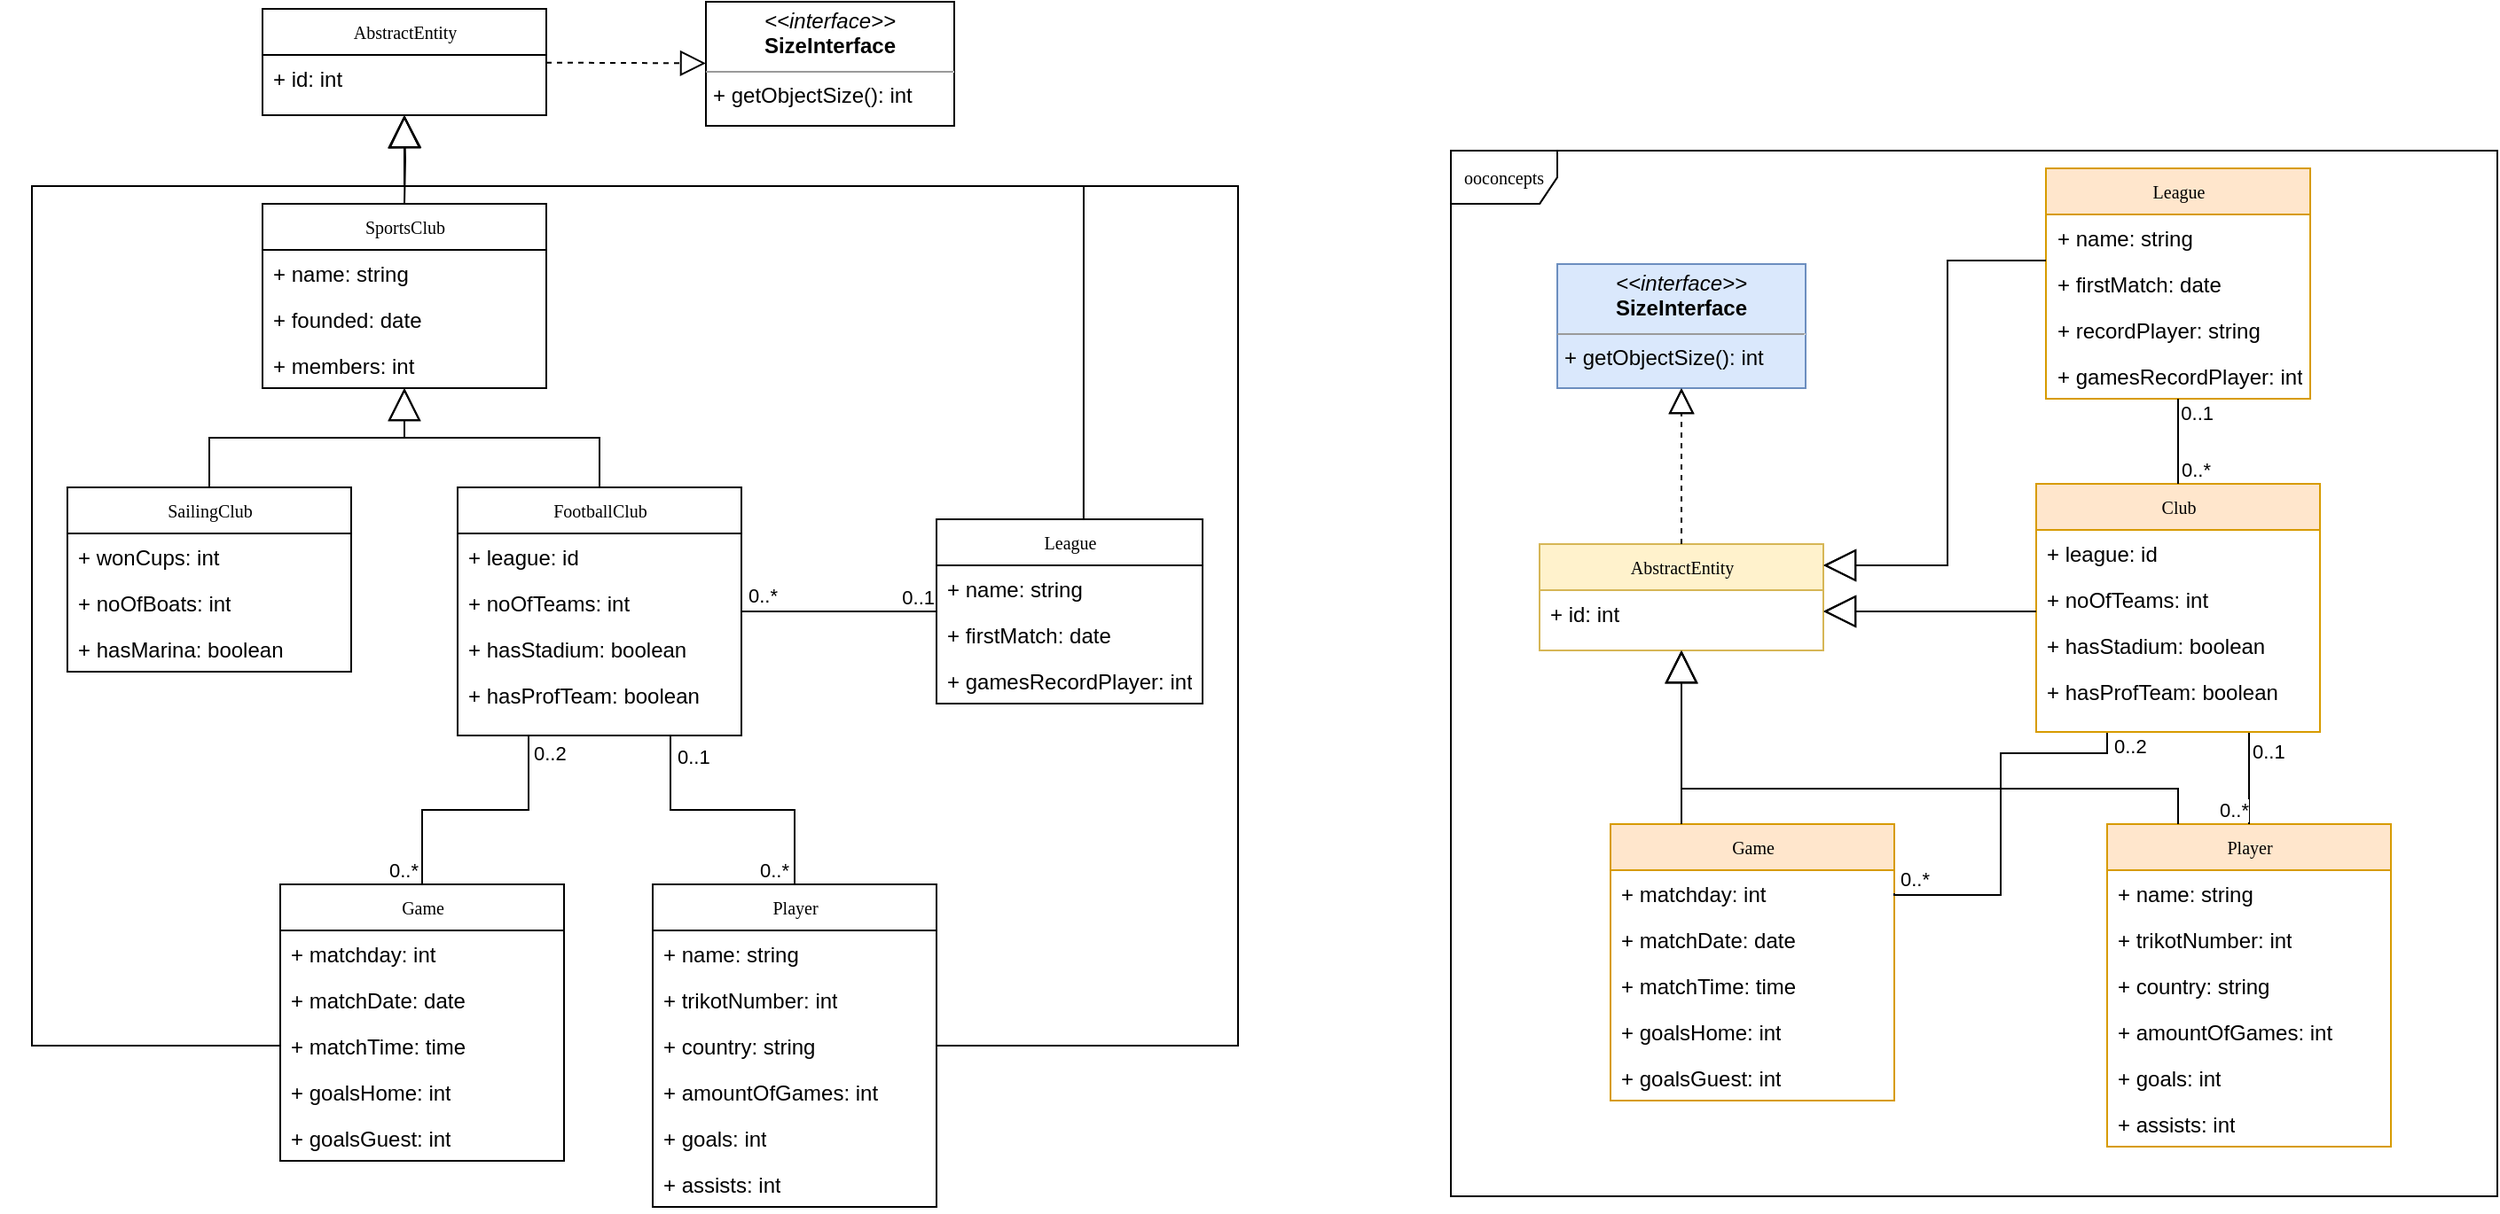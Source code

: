 <mxfile version="24.6.4" type="device" pages="2">
  <diagram id="eZpJPJVczqijv4h0-cJU" name="Example">
    <mxGraphModel dx="1434" dy="786" grid="1" gridSize="10" guides="1" tooltips="1" connect="1" arrows="1" fold="1" page="1" pageScale="1" pageWidth="850" pageHeight="1100" math="0" shadow="0">
      <root>
        <mxCell id="0" />
        <mxCell id="1" parent="0" />
        <mxCell id="Zxu-TCHFjjhVU_9W_O6T-1" value="SportsClub" style="swimlane;html=1;fontStyle=0;childLayout=stackLayout;horizontal=1;startSize=26;fillColor=none;horizontalStack=0;resizeParent=1;resizeLast=0;collapsible=1;marginBottom=0;swimlaneFillColor=#ffffff;rounded=0;shadow=0;comic=0;labelBackgroundColor=none;strokeWidth=1;fontFamily=Verdana;fontSize=10;align=center;" parent="1" vertex="1">
          <mxGeometry x="330" y="240" width="160" height="104" as="geometry" />
        </mxCell>
        <mxCell id="Zxu-TCHFjjhVU_9W_O6T-2" value="+ name: string" style="text;html=1;strokeColor=none;fillColor=none;align=left;verticalAlign=top;spacingLeft=4;spacingRight=4;whiteSpace=wrap;overflow=hidden;rotatable=0;points=[[0,0.5],[1,0.5]];portConstraint=eastwest;" parent="Zxu-TCHFjjhVU_9W_O6T-1" vertex="1">
          <mxGeometry y="26" width="160" height="26" as="geometry" />
        </mxCell>
        <mxCell id="Zxu-TCHFjjhVU_9W_O6T-3" value="+ founded: date" style="text;html=1;strokeColor=none;fillColor=none;align=left;verticalAlign=top;spacingLeft=4;spacingRight=4;whiteSpace=wrap;overflow=hidden;rotatable=0;points=[[0,0.5],[1,0.5]];portConstraint=eastwest;" parent="Zxu-TCHFjjhVU_9W_O6T-1" vertex="1">
          <mxGeometry y="52" width="160" height="26" as="geometry" />
        </mxCell>
        <mxCell id="Zxu-TCHFjjhVU_9W_O6T-4" value="+ members: int" style="text;html=1;strokeColor=none;fillColor=none;align=left;verticalAlign=top;spacingLeft=4;spacingRight=4;whiteSpace=wrap;overflow=hidden;rotatable=0;points=[[0,0.5],[1,0.5]];portConstraint=eastwest;" parent="Zxu-TCHFjjhVU_9W_O6T-1" vertex="1">
          <mxGeometry y="78" width="160" height="26" as="geometry" />
        </mxCell>
        <mxCell id="Zxu-TCHFjjhVU_9W_O6T-11" value="" style="endArrow=block;endSize=16;endFill=0;html=1;rounded=0;edgeStyle=orthogonalEdgeStyle;" parent="1" source="Zxu-TCHFjjhVU_9W_O6T-5" target="Zxu-TCHFjjhVU_9W_O6T-1" edge="1">
          <mxGeometry width="160" relative="1" as="geometry">
            <mxPoint x="250" y="470" as="sourcePoint" />
            <mxPoint x="410" y="470" as="targetPoint" />
          </mxGeometry>
        </mxCell>
        <mxCell id="Zxu-TCHFjjhVU_9W_O6T-12" value="SailingClub" style="swimlane;html=1;fontStyle=0;childLayout=stackLayout;horizontal=1;startSize=26;fillColor=none;horizontalStack=0;resizeParent=1;resizeLast=0;collapsible=1;marginBottom=0;swimlaneFillColor=#ffffff;rounded=0;shadow=0;comic=0;labelBackgroundColor=none;strokeWidth=1;fontFamily=Verdana;fontSize=10;align=center;" parent="1" vertex="1">
          <mxGeometry x="220" y="400" width="160" height="104" as="geometry" />
        </mxCell>
        <mxCell id="Zxu-TCHFjjhVU_9W_O6T-13" value="+ wonCups: int" style="text;html=1;strokeColor=none;fillColor=none;align=left;verticalAlign=top;spacingLeft=4;spacingRight=4;whiteSpace=wrap;overflow=hidden;rotatable=0;points=[[0,0.5],[1,0.5]];portConstraint=eastwest;" parent="Zxu-TCHFjjhVU_9W_O6T-12" vertex="1">
          <mxGeometry y="26" width="160" height="26" as="geometry" />
        </mxCell>
        <mxCell id="Zxu-TCHFjjhVU_9W_O6T-14" value="+ noOfBoats: int" style="text;html=1;strokeColor=none;fillColor=none;align=left;verticalAlign=top;spacingLeft=4;spacingRight=4;whiteSpace=wrap;overflow=hidden;rotatable=0;points=[[0,0.5],[1,0.5]];portConstraint=eastwest;" parent="Zxu-TCHFjjhVU_9W_O6T-12" vertex="1">
          <mxGeometry y="52" width="160" height="26" as="geometry" />
        </mxCell>
        <mxCell id="Zxu-TCHFjjhVU_9W_O6T-15" value="+ hasMarina: boolean" style="text;html=1;strokeColor=none;fillColor=none;align=left;verticalAlign=top;spacingLeft=4;spacingRight=4;whiteSpace=wrap;overflow=hidden;rotatable=0;points=[[0,0.5],[1,0.5]];portConstraint=eastwest;" parent="Zxu-TCHFjjhVU_9W_O6T-12" vertex="1">
          <mxGeometry y="78" width="160" height="26" as="geometry" />
        </mxCell>
        <mxCell id="Zxu-TCHFjjhVU_9W_O6T-17" value="" style="endArrow=block;endSize=16;endFill=0;html=1;rounded=0;edgeStyle=orthogonalEdgeStyle;exitX=0.5;exitY=0;exitDx=0;exitDy=0;" parent="1" source="Zxu-TCHFjjhVU_9W_O6T-12" target="Zxu-TCHFjjhVU_9W_O6T-1" edge="1">
          <mxGeometry width="160" relative="1" as="geometry">
            <mxPoint x="530" y="410" as="sourcePoint" />
            <mxPoint x="420" y="354" as="targetPoint" />
          </mxGeometry>
        </mxCell>
        <mxCell id="Rw7YRz6bkOUToEOd11BS-1" value="&lt;p style=&quot;margin:0px;margin-top:4px;text-align:center;&quot;&gt;&lt;i&gt;&amp;lt;&amp;lt;interface&amp;gt;&amp;gt;&lt;/i&gt;&lt;br&gt;&lt;b&gt;SizeInterface&lt;/b&gt;&lt;/p&gt;&lt;hr size=&quot;1&quot;&gt;&lt;p style=&quot;margin:0px;margin-left:4px;&quot;&gt;&lt;/p&gt;&lt;p style=&quot;margin:0px;margin-left:4px;&quot;&gt;+ getObjectSize(): int&lt;br&gt;&lt;/p&gt;" style="verticalAlign=top;align=left;overflow=fill;fontSize=12;fontFamily=Helvetica;html=1;rounded=0;shadow=0;comic=0;labelBackgroundColor=none;strokeWidth=1" parent="1" vertex="1">
          <mxGeometry x="580" y="126" width="140" height="70" as="geometry" />
        </mxCell>
        <mxCell id="VZmNT2_GlmXRkG3pnknO-1" value="AbstractEntity" style="swimlane;html=1;fontStyle=0;childLayout=stackLayout;horizontal=1;startSize=26;fillColor=none;horizontalStack=0;resizeParent=1;resizeLast=0;collapsible=1;marginBottom=0;swimlaneFillColor=#ffffff;rounded=0;shadow=0;comic=0;labelBackgroundColor=none;strokeWidth=1;fontFamily=Verdana;fontSize=10;align=center;" parent="1" vertex="1">
          <mxGeometry x="330" y="130" width="160" height="60" as="geometry" />
        </mxCell>
        <mxCell id="VZmNT2_GlmXRkG3pnknO-2" value="+ id: int" style="text;html=1;strokeColor=none;fillColor=none;align=left;verticalAlign=top;spacingLeft=4;spacingRight=4;whiteSpace=wrap;overflow=hidden;rotatable=0;points=[[0,0.5],[1,0.5]];portConstraint=eastwest;" parent="VZmNT2_GlmXRkG3pnknO-1" vertex="1">
          <mxGeometry y="26" width="160" height="26" as="geometry" />
        </mxCell>
        <mxCell id="VZmNT2_GlmXRkG3pnknO-6" value="" style="endArrow=block;endSize=16;endFill=0;html=1;rounded=0;edgeStyle=orthogonalEdgeStyle;" parent="1" target="VZmNT2_GlmXRkG3pnknO-1" edge="1">
          <mxGeometry width="160" relative="1" as="geometry">
            <mxPoint x="410" y="240" as="sourcePoint" />
            <mxPoint x="420" y="354" as="targetPoint" />
          </mxGeometry>
        </mxCell>
        <mxCell id="VZmNT2_GlmXRkG3pnknO-7" value="" style="endArrow=block;dashed=1;endFill=0;endSize=12;html=1;rounded=0;" parent="1" source="VZmNT2_GlmXRkG3pnknO-1" target="Rw7YRz6bkOUToEOd11BS-1" edge="1">
          <mxGeometry width="160" relative="1" as="geometry">
            <mxPoint x="570" y="350" as="sourcePoint" />
            <mxPoint x="730" y="350" as="targetPoint" />
          </mxGeometry>
        </mxCell>
        <mxCell id="VZmNT2_GlmXRkG3pnknO-8" value="League" style="swimlane;html=1;fontStyle=0;childLayout=stackLayout;horizontal=1;startSize=26;fillColor=none;horizontalStack=0;resizeParent=1;resizeLast=0;collapsible=1;marginBottom=0;swimlaneFillColor=#ffffff;rounded=0;shadow=0;comic=0;labelBackgroundColor=none;strokeWidth=1;fontFamily=Verdana;fontSize=10;align=center;" parent="1" vertex="1">
          <mxGeometry x="710" y="418" width="150" height="104" as="geometry" />
        </mxCell>
        <mxCell id="VZmNT2_GlmXRkG3pnknO-9" value="+ name: string" style="text;html=1;strokeColor=none;fillColor=none;align=left;verticalAlign=top;spacingLeft=4;spacingRight=4;whiteSpace=wrap;overflow=hidden;rotatable=0;points=[[0,0.5],[1,0.5]];portConstraint=eastwest;" parent="VZmNT2_GlmXRkG3pnknO-8" vertex="1">
          <mxGeometry y="26" width="150" height="26" as="geometry" />
        </mxCell>
        <mxCell id="VZmNT2_GlmXRkG3pnknO-10" value="+ firstMatch: date" style="text;html=1;strokeColor=none;fillColor=none;align=left;verticalAlign=top;spacingLeft=4;spacingRight=4;whiteSpace=wrap;overflow=hidden;rotatable=0;points=[[0,0.5],[1,0.5]];portConstraint=eastwest;" parent="VZmNT2_GlmXRkG3pnknO-8" vertex="1">
          <mxGeometry y="52" width="150" height="26" as="geometry" />
        </mxCell>
        <mxCell id="VZmNT2_GlmXRkG3pnknO-11" value="+ gamesRecordPlayer: int" style="text;html=1;strokeColor=none;fillColor=none;align=left;verticalAlign=top;spacingLeft=4;spacingRight=4;whiteSpace=wrap;overflow=hidden;rotatable=0;points=[[0,0.5],[1,0.5]];portConstraint=eastwest;" parent="VZmNT2_GlmXRkG3pnknO-8" vertex="1">
          <mxGeometry y="78" width="150" height="26" as="geometry" />
        </mxCell>
        <mxCell id="VZmNT2_GlmXRkG3pnknO-12" value="Player" style="swimlane;html=1;fontStyle=0;childLayout=stackLayout;horizontal=1;startSize=26;fillColor=none;horizontalStack=0;resizeParent=1;resizeLast=0;collapsible=1;marginBottom=0;swimlaneFillColor=#ffffff;rounded=0;shadow=0;comic=0;labelBackgroundColor=none;strokeWidth=1;fontFamily=Verdana;fontSize=10;align=center;" parent="1" vertex="1">
          <mxGeometry x="550" y="624" width="160" height="182" as="geometry" />
        </mxCell>
        <mxCell id="VZmNT2_GlmXRkG3pnknO-13" value="+ name: string" style="text;html=1;strokeColor=none;fillColor=none;align=left;verticalAlign=top;spacingLeft=4;spacingRight=4;whiteSpace=wrap;overflow=hidden;rotatable=0;points=[[0,0.5],[1,0.5]];portConstraint=eastwest;" parent="VZmNT2_GlmXRkG3pnknO-12" vertex="1">
          <mxGeometry y="26" width="160" height="26" as="geometry" />
        </mxCell>
        <mxCell id="VZmNT2_GlmXRkG3pnknO-14" value="+ trikotNumber: int" style="text;html=1;strokeColor=none;fillColor=none;align=left;verticalAlign=top;spacingLeft=4;spacingRight=4;whiteSpace=wrap;overflow=hidden;rotatable=0;points=[[0,0.5],[1,0.5]];portConstraint=eastwest;" parent="VZmNT2_GlmXRkG3pnknO-12" vertex="1">
          <mxGeometry y="52" width="160" height="26" as="geometry" />
        </mxCell>
        <mxCell id="VZmNT2_GlmXRkG3pnknO-15" value="+ country: string" style="text;html=1;strokeColor=none;fillColor=none;align=left;verticalAlign=top;spacingLeft=4;spacingRight=4;whiteSpace=wrap;overflow=hidden;rotatable=0;points=[[0,0.5],[1,0.5]];portConstraint=eastwest;" parent="VZmNT2_GlmXRkG3pnknO-12" vertex="1">
          <mxGeometry y="78" width="160" height="26" as="geometry" />
        </mxCell>
        <mxCell id="VZmNT2_GlmXRkG3pnknO-20" value="+ amountOfGames: int" style="text;html=1;strokeColor=none;fillColor=none;align=left;verticalAlign=top;spacingLeft=4;spacingRight=4;whiteSpace=wrap;overflow=hidden;rotatable=0;points=[[0,0.5],[1,0.5]];portConstraint=eastwest;" parent="VZmNT2_GlmXRkG3pnknO-12" vertex="1">
          <mxGeometry y="104" width="160" height="26" as="geometry" />
        </mxCell>
        <mxCell id="VZmNT2_GlmXRkG3pnknO-21" value="+ goals: int" style="text;html=1;strokeColor=none;fillColor=none;align=left;verticalAlign=top;spacingLeft=4;spacingRight=4;whiteSpace=wrap;overflow=hidden;rotatable=0;points=[[0,0.5],[1,0.5]];portConstraint=eastwest;" parent="VZmNT2_GlmXRkG3pnknO-12" vertex="1">
          <mxGeometry y="130" width="160" height="26" as="geometry" />
        </mxCell>
        <mxCell id="VZmNT2_GlmXRkG3pnknO-19" value="+ assists: int" style="text;html=1;strokeColor=none;fillColor=none;align=left;verticalAlign=top;spacingLeft=4;spacingRight=4;whiteSpace=wrap;overflow=hidden;rotatable=0;points=[[0,0.5],[1,0.5]];portConstraint=eastwest;" parent="VZmNT2_GlmXRkG3pnknO-12" vertex="1">
          <mxGeometry y="156" width="160" height="26" as="geometry" />
        </mxCell>
        <mxCell id="VZmNT2_GlmXRkG3pnknO-16" value="" style="endArrow=none;html=1;edgeStyle=orthogonalEdgeStyle;rounded=0;" parent="1" source="Zxu-TCHFjjhVU_9W_O6T-5" target="VZmNT2_GlmXRkG3pnknO-8" edge="1">
          <mxGeometry relative="1" as="geometry">
            <mxPoint x="660" y="570" as="sourcePoint" />
            <mxPoint x="820" y="570" as="targetPoint" />
          </mxGeometry>
        </mxCell>
        <mxCell id="VZmNT2_GlmXRkG3pnknO-17" value="0..*" style="edgeLabel;resizable=0;html=1;align=left;verticalAlign=bottom;" parent="VZmNT2_GlmXRkG3pnknO-16" connectable="0" vertex="1">
          <mxGeometry x="-1" relative="1" as="geometry">
            <mxPoint x="2" y="-1" as="offset" />
          </mxGeometry>
        </mxCell>
        <mxCell id="VZmNT2_GlmXRkG3pnknO-18" value="0..1" style="edgeLabel;resizable=0;html=1;align=right;verticalAlign=bottom;" parent="VZmNT2_GlmXRkG3pnknO-16" connectable="0" vertex="1">
          <mxGeometry x="1" relative="1" as="geometry">
            <mxPoint x="-1" as="offset" />
          </mxGeometry>
        </mxCell>
        <mxCell id="VZmNT2_GlmXRkG3pnknO-22" value="" style="endArrow=none;html=1;edgeStyle=orthogonalEdgeStyle;rounded=0;exitX=0.75;exitY=1;exitDx=0;exitDy=0;" parent="1" source="Zxu-TCHFjjhVU_9W_O6T-5" target="VZmNT2_GlmXRkG3pnknO-12" edge="1">
          <mxGeometry relative="1" as="geometry">
            <mxPoint x="620" y="610" as="sourcePoint" />
            <mxPoint x="760" y="610" as="targetPoint" />
          </mxGeometry>
        </mxCell>
        <mxCell id="VZmNT2_GlmXRkG3pnknO-23" value="0..1" style="edgeLabel;resizable=0;html=1;align=left;verticalAlign=bottom;" parent="VZmNT2_GlmXRkG3pnknO-22" connectable="0" vertex="1">
          <mxGeometry x="-1" relative="1" as="geometry">
            <mxPoint x="2" y="20" as="offset" />
          </mxGeometry>
        </mxCell>
        <mxCell id="VZmNT2_GlmXRkG3pnknO-24" value="0..*" style="edgeLabel;resizable=0;html=1;align=right;verticalAlign=bottom;" parent="VZmNT2_GlmXRkG3pnknO-22" connectable="0" vertex="1">
          <mxGeometry x="1" relative="1" as="geometry">
            <mxPoint x="-3" as="offset" />
          </mxGeometry>
        </mxCell>
        <mxCell id="VZmNT2_GlmXRkG3pnknO-25" value="Game" style="swimlane;html=1;fontStyle=0;childLayout=stackLayout;horizontal=1;startSize=26;fillColor=none;horizontalStack=0;resizeParent=1;resizeLast=0;collapsible=1;marginBottom=0;swimlaneFillColor=#ffffff;rounded=0;shadow=0;comic=0;labelBackgroundColor=none;strokeWidth=1;fontFamily=Verdana;fontSize=10;align=center;" parent="1" vertex="1">
          <mxGeometry x="340" y="624" width="160" height="156" as="geometry" />
        </mxCell>
        <mxCell id="VZmNT2_GlmXRkG3pnknO-26" value="+ matchday: int" style="text;html=1;strokeColor=none;fillColor=none;align=left;verticalAlign=top;spacingLeft=4;spacingRight=4;whiteSpace=wrap;overflow=hidden;rotatable=0;points=[[0,0.5],[1,0.5]];portConstraint=eastwest;" parent="VZmNT2_GlmXRkG3pnknO-25" vertex="1">
          <mxGeometry y="26" width="160" height="26" as="geometry" />
        </mxCell>
        <mxCell id="VZmNT2_GlmXRkG3pnknO-27" value="+ matchDate: date" style="text;html=1;strokeColor=none;fillColor=none;align=left;verticalAlign=top;spacingLeft=4;spacingRight=4;whiteSpace=wrap;overflow=hidden;rotatable=0;points=[[0,0.5],[1,0.5]];portConstraint=eastwest;" parent="VZmNT2_GlmXRkG3pnknO-25" vertex="1">
          <mxGeometry y="52" width="160" height="26" as="geometry" />
        </mxCell>
        <mxCell id="VZmNT2_GlmXRkG3pnknO-29" value="+ matchTime: time" style="text;html=1;strokeColor=none;fillColor=none;align=left;verticalAlign=top;spacingLeft=4;spacingRight=4;whiteSpace=wrap;overflow=hidden;rotatable=0;points=[[0,0.5],[1,0.5]];portConstraint=eastwest;" parent="VZmNT2_GlmXRkG3pnknO-25" vertex="1">
          <mxGeometry y="78" width="160" height="26" as="geometry" />
        </mxCell>
        <mxCell id="VZmNT2_GlmXRkG3pnknO-30" value="+ goalsHome: int" style="text;html=1;strokeColor=none;fillColor=none;align=left;verticalAlign=top;spacingLeft=4;spacingRight=4;whiteSpace=wrap;overflow=hidden;rotatable=0;points=[[0,0.5],[1,0.5]];portConstraint=eastwest;" parent="VZmNT2_GlmXRkG3pnknO-25" vertex="1">
          <mxGeometry y="104" width="160" height="26" as="geometry" />
        </mxCell>
        <mxCell id="VZmNT2_GlmXRkG3pnknO-28" value="+ goalsGuest: int" style="text;html=1;strokeColor=none;fillColor=none;align=left;verticalAlign=top;spacingLeft=4;spacingRight=4;whiteSpace=wrap;overflow=hidden;rotatable=0;points=[[0,0.5],[1,0.5]];portConstraint=eastwest;" parent="VZmNT2_GlmXRkG3pnknO-25" vertex="1">
          <mxGeometry y="130" width="160" height="26" as="geometry" />
        </mxCell>
        <mxCell id="VZmNT2_GlmXRkG3pnknO-31" value="" style="endArrow=none;html=1;edgeStyle=orthogonalEdgeStyle;rounded=0;exitX=0.25;exitY=1;exitDx=0;exitDy=0;" parent="1" source="Zxu-TCHFjjhVU_9W_O6T-5" target="VZmNT2_GlmXRkG3pnknO-25" edge="1">
          <mxGeometry relative="1" as="geometry">
            <mxPoint x="530" y="540" as="sourcePoint" />
            <mxPoint x="530" y="650" as="targetPoint" />
          </mxGeometry>
        </mxCell>
        <mxCell id="VZmNT2_GlmXRkG3pnknO-32" value="0..2" style="edgeLabel;resizable=0;html=1;align=left;verticalAlign=bottom;" parent="VZmNT2_GlmXRkG3pnknO-31" connectable="0" vertex="1">
          <mxGeometry x="-1" relative="1" as="geometry">
            <mxPoint x="1" y="18" as="offset" />
          </mxGeometry>
        </mxCell>
        <mxCell id="VZmNT2_GlmXRkG3pnknO-33" value="0..*" style="edgeLabel;resizable=0;html=1;align=right;verticalAlign=bottom;" parent="VZmNT2_GlmXRkG3pnknO-31" connectable="0" vertex="1">
          <mxGeometry x="1" relative="1" as="geometry">
            <mxPoint x="-2" as="offset" />
          </mxGeometry>
        </mxCell>
        <mxCell id="Zxu-TCHFjjhVU_9W_O6T-5" value="FootballClub" style="swimlane;html=1;fontStyle=0;childLayout=stackLayout;horizontal=1;startSize=26;fillColor=none;horizontalStack=0;resizeParent=1;resizeLast=0;collapsible=1;marginBottom=0;swimlaneFillColor=#ffffff;rounded=0;shadow=0;comic=0;labelBackgroundColor=none;strokeWidth=1;fontFamily=Verdana;fontSize=10;align=center;" parent="1" vertex="1">
          <mxGeometry x="440" y="400" width="160" height="140" as="geometry" />
        </mxCell>
        <mxCell id="Zxu-TCHFjjhVU_9W_O6T-6" value="+ league: id" style="text;html=1;strokeColor=none;fillColor=none;align=left;verticalAlign=top;spacingLeft=4;spacingRight=4;whiteSpace=wrap;overflow=hidden;rotatable=0;points=[[0,0.5],[1,0.5]];portConstraint=eastwest;" parent="Zxu-TCHFjjhVU_9W_O6T-5" vertex="1">
          <mxGeometry y="26" width="160" height="26" as="geometry" />
        </mxCell>
        <mxCell id="Zxu-TCHFjjhVU_9W_O6T-9" value="+ noOfTeams: int" style="text;html=1;strokeColor=none;fillColor=none;align=left;verticalAlign=top;spacingLeft=4;spacingRight=4;whiteSpace=wrap;overflow=hidden;rotatable=0;points=[[0,0.5],[1,0.5]];portConstraint=eastwest;" parent="Zxu-TCHFjjhVU_9W_O6T-5" vertex="1">
          <mxGeometry y="52" width="160" height="26" as="geometry" />
        </mxCell>
        <mxCell id="Zxu-TCHFjjhVU_9W_O6T-16" value="+ hasStadium: boolean" style="text;html=1;strokeColor=none;fillColor=none;align=left;verticalAlign=top;spacingLeft=4;spacingRight=4;whiteSpace=wrap;overflow=hidden;rotatable=0;points=[[0,0.5],[1,0.5]];portConstraint=eastwest;" parent="Zxu-TCHFjjhVU_9W_O6T-5" vertex="1">
          <mxGeometry y="78" width="160" height="26" as="geometry" />
        </mxCell>
        <mxCell id="Zxu-TCHFjjhVU_9W_O6T-10" value="+ hasProfTeam: boolean" style="text;html=1;strokeColor=none;fillColor=none;align=left;verticalAlign=top;spacingLeft=4;spacingRight=4;whiteSpace=wrap;overflow=hidden;rotatable=0;points=[[0,0.5],[1,0.5]];portConstraint=eastwest;" parent="Zxu-TCHFjjhVU_9W_O6T-5" vertex="1">
          <mxGeometry y="104" width="160" height="26" as="geometry" />
        </mxCell>
        <mxCell id="Q0E-r6XH0yL-TIMFn5R--1" value="ooconcepts" style="shape=umlFrame;whiteSpace=wrap;html=1;rounded=0;shadow=0;comic=0;labelBackgroundColor=none;strokeWidth=1;fontFamily=Verdana;fontSize=10;align=center;" parent="1" vertex="1">
          <mxGeometry x="1000" y="210" width="590" height="590" as="geometry" />
        </mxCell>
        <mxCell id="Q0E-r6XH0yL-TIMFn5R--2" value="&lt;p style=&quot;margin:0px;margin-top:4px;text-align:center;&quot;&gt;&lt;i&gt;&amp;lt;&amp;lt;interface&amp;gt;&amp;gt;&lt;/i&gt;&lt;br&gt;&lt;b&gt;SizeInterface&lt;/b&gt;&lt;/p&gt;&lt;hr size=&quot;1&quot;&gt;&lt;p style=&quot;margin:0px;margin-left:4px;&quot;&gt;&lt;/p&gt;&lt;p style=&quot;margin:0px;margin-left:4px;&quot;&gt;+ getObjectSize(): int&lt;br&gt;&lt;/p&gt;" style="verticalAlign=top;align=left;overflow=fill;fontSize=12;fontFamily=Helvetica;html=1;rounded=0;shadow=0;comic=0;labelBackgroundColor=none;strokeWidth=1;fillColor=#dae8fc;strokeColor=#6c8ebf;" parent="1" vertex="1">
          <mxGeometry x="1060" y="274" width="140" height="70" as="geometry" />
        </mxCell>
        <mxCell id="Q0E-r6XH0yL-TIMFn5R--3" value="AbstractEntity" style="swimlane;html=1;fontStyle=0;childLayout=stackLayout;horizontal=1;startSize=26;fillColor=#fff2cc;horizontalStack=0;resizeParent=1;resizeLast=0;collapsible=1;marginBottom=0;swimlaneFillColor=#ffffff;rounded=0;shadow=0;comic=0;labelBackgroundColor=none;strokeWidth=1;fontFamily=Verdana;fontSize=10;align=center;strokeColor=#d6b656;" parent="1" vertex="1">
          <mxGeometry x="1050" y="432" width="160" height="60" as="geometry" />
        </mxCell>
        <mxCell id="Q0E-r6XH0yL-TIMFn5R--4" value="+ id: int" style="text;html=1;strokeColor=none;fillColor=none;align=left;verticalAlign=top;spacingLeft=4;spacingRight=4;whiteSpace=wrap;overflow=hidden;rotatable=0;points=[[0,0.5],[1,0.5]];portConstraint=eastwest;" parent="Q0E-r6XH0yL-TIMFn5R--3" vertex="1">
          <mxGeometry y="26" width="160" height="26" as="geometry" />
        </mxCell>
        <mxCell id="Q0E-r6XH0yL-TIMFn5R--5" value="" style="endArrow=block;dashed=1;endFill=0;endSize=12;html=1;rounded=0;" parent="1" source="Q0E-r6XH0yL-TIMFn5R--3" target="Q0E-r6XH0yL-TIMFn5R--2" edge="1">
          <mxGeometry width="160" relative="1" as="geometry">
            <mxPoint x="1370" y="464" as="sourcePoint" />
            <mxPoint x="1530" y="464" as="targetPoint" />
          </mxGeometry>
        </mxCell>
        <mxCell id="Q0E-r6XH0yL-TIMFn5R--6" value="League" style="swimlane;html=1;fontStyle=0;childLayout=stackLayout;horizontal=1;startSize=26;fillColor=#ffe6cc;horizontalStack=0;resizeParent=1;resizeLast=0;collapsible=1;marginBottom=0;swimlaneFillColor=#ffffff;rounded=0;shadow=0;comic=0;labelBackgroundColor=none;strokeWidth=1;fontFamily=Verdana;fontSize=10;align=center;strokeColor=#d79b00;" parent="1" vertex="1">
          <mxGeometry x="1335.5" y="220" width="149" height="130" as="geometry" />
        </mxCell>
        <mxCell id="Q0E-r6XH0yL-TIMFn5R--7" value="+ name: string" style="text;html=1;strokeColor=none;fillColor=none;align=left;verticalAlign=top;spacingLeft=4;spacingRight=4;whiteSpace=wrap;overflow=hidden;rotatable=0;points=[[0,0.5],[1,0.5]];portConstraint=eastwest;" parent="Q0E-r6XH0yL-TIMFn5R--6" vertex="1">
          <mxGeometry y="26" width="149" height="26" as="geometry" />
        </mxCell>
        <mxCell id="Q0E-r6XH0yL-TIMFn5R--8" value="+ firstMatch: date" style="text;html=1;strokeColor=none;fillColor=none;align=left;verticalAlign=top;spacingLeft=4;spacingRight=4;whiteSpace=wrap;overflow=hidden;rotatable=0;points=[[0,0.5],[1,0.5]];portConstraint=eastwest;" parent="Q0E-r6XH0yL-TIMFn5R--6" vertex="1">
          <mxGeometry y="52" width="149" height="26" as="geometry" />
        </mxCell>
        <mxCell id="PN1iS4uOLDnpgzUARl99-1" value="+ recordPlayer: string" style="text;html=1;strokeColor=none;fillColor=none;align=left;verticalAlign=top;spacingLeft=4;spacingRight=4;whiteSpace=wrap;overflow=hidden;rotatable=0;points=[[0,0.5],[1,0.5]];portConstraint=eastwest;" parent="Q0E-r6XH0yL-TIMFn5R--6" vertex="1">
          <mxGeometry y="78" width="149" height="26" as="geometry" />
        </mxCell>
        <mxCell id="Q0E-r6XH0yL-TIMFn5R--9" value="+ gamesRecordPlayer: int" style="text;html=1;strokeColor=none;fillColor=none;align=left;verticalAlign=top;spacingLeft=4;spacingRight=4;whiteSpace=wrap;overflow=hidden;rotatable=0;points=[[0,0.5],[1,0.5]];portConstraint=eastwest;" parent="Q0E-r6XH0yL-TIMFn5R--6" vertex="1">
          <mxGeometry y="104" width="149" height="26" as="geometry" />
        </mxCell>
        <mxCell id="Q0E-r6XH0yL-TIMFn5R--10" value="Player" style="swimlane;html=1;fontStyle=0;childLayout=stackLayout;horizontal=1;startSize=26;fillColor=#ffe6cc;horizontalStack=0;resizeParent=1;resizeLast=0;collapsible=1;marginBottom=0;swimlaneFillColor=#ffffff;rounded=0;shadow=0;comic=0;labelBackgroundColor=none;strokeWidth=1;fontFamily=Verdana;fontSize=10;align=center;strokeColor=#d79b00;" parent="1" vertex="1">
          <mxGeometry x="1370" y="590" width="160" height="182" as="geometry" />
        </mxCell>
        <mxCell id="Q0E-r6XH0yL-TIMFn5R--11" value="+ name: string" style="text;html=1;strokeColor=none;fillColor=none;align=left;verticalAlign=top;spacingLeft=4;spacingRight=4;whiteSpace=wrap;overflow=hidden;rotatable=0;points=[[0,0.5],[1,0.5]];portConstraint=eastwest;" parent="Q0E-r6XH0yL-TIMFn5R--10" vertex="1">
          <mxGeometry y="26" width="160" height="26" as="geometry" />
        </mxCell>
        <mxCell id="Q0E-r6XH0yL-TIMFn5R--12" value="+ trikotNumber: int" style="text;html=1;strokeColor=none;fillColor=none;align=left;verticalAlign=top;spacingLeft=4;spacingRight=4;whiteSpace=wrap;overflow=hidden;rotatable=0;points=[[0,0.5],[1,0.5]];portConstraint=eastwest;" parent="Q0E-r6XH0yL-TIMFn5R--10" vertex="1">
          <mxGeometry y="52" width="160" height="26" as="geometry" />
        </mxCell>
        <mxCell id="Q0E-r6XH0yL-TIMFn5R--13" value="+ country: string" style="text;html=1;strokeColor=none;fillColor=none;align=left;verticalAlign=top;spacingLeft=4;spacingRight=4;whiteSpace=wrap;overflow=hidden;rotatable=0;points=[[0,0.5],[1,0.5]];portConstraint=eastwest;" parent="Q0E-r6XH0yL-TIMFn5R--10" vertex="1">
          <mxGeometry y="78" width="160" height="26" as="geometry" />
        </mxCell>
        <mxCell id="Q0E-r6XH0yL-TIMFn5R--14" value="+ amountOfGames: int" style="text;html=1;strokeColor=none;fillColor=none;align=left;verticalAlign=top;spacingLeft=4;spacingRight=4;whiteSpace=wrap;overflow=hidden;rotatable=0;points=[[0,0.5],[1,0.5]];portConstraint=eastwest;" parent="Q0E-r6XH0yL-TIMFn5R--10" vertex="1">
          <mxGeometry y="104" width="160" height="26" as="geometry" />
        </mxCell>
        <mxCell id="Q0E-r6XH0yL-TIMFn5R--15" value="+ goals: int" style="text;html=1;strokeColor=none;fillColor=none;align=left;verticalAlign=top;spacingLeft=4;spacingRight=4;whiteSpace=wrap;overflow=hidden;rotatable=0;points=[[0,0.5],[1,0.5]];portConstraint=eastwest;" parent="Q0E-r6XH0yL-TIMFn5R--10" vertex="1">
          <mxGeometry y="130" width="160" height="26" as="geometry" />
        </mxCell>
        <mxCell id="Q0E-r6XH0yL-TIMFn5R--16" value="+ assists: int" style="text;html=1;strokeColor=none;fillColor=none;align=left;verticalAlign=top;spacingLeft=4;spacingRight=4;whiteSpace=wrap;overflow=hidden;rotatable=0;points=[[0,0.5],[1,0.5]];portConstraint=eastwest;" parent="Q0E-r6XH0yL-TIMFn5R--10" vertex="1">
          <mxGeometry y="156" width="160" height="26" as="geometry" />
        </mxCell>
        <mxCell id="Q0E-r6XH0yL-TIMFn5R--19" value="" style="endArrow=none;html=1;edgeStyle=orthogonalEdgeStyle;rounded=0;exitX=0.75;exitY=1;exitDx=0;exitDy=0;" parent="1" source="Q0E-r6XH0yL-TIMFn5R--31" target="Q0E-r6XH0yL-TIMFn5R--10" edge="1">
          <mxGeometry relative="1" as="geometry">
            <mxPoint x="1510" y="584" as="sourcePoint" />
            <mxPoint x="1650" y="584" as="targetPoint" />
          </mxGeometry>
        </mxCell>
        <mxCell id="Q0E-r6XH0yL-TIMFn5R--20" value="0..1" style="edgeLabel;resizable=0;html=1;align=left;verticalAlign=bottom;" parent="Q0E-r6XH0yL-TIMFn5R--19" connectable="0" vertex="1">
          <mxGeometry x="-1" relative="1" as="geometry">
            <mxPoint y="19" as="offset" />
          </mxGeometry>
        </mxCell>
        <mxCell id="Q0E-r6XH0yL-TIMFn5R--21" value="0..*" style="edgeLabel;resizable=0;html=1;align=right;verticalAlign=bottom;" parent="Q0E-r6XH0yL-TIMFn5R--19" connectable="0" vertex="1">
          <mxGeometry x="1" relative="1" as="geometry" />
        </mxCell>
        <mxCell id="Q0E-r6XH0yL-TIMFn5R--22" value="Game" style="swimlane;html=1;fontStyle=0;childLayout=stackLayout;horizontal=1;startSize=26;fillColor=#ffe6cc;horizontalStack=0;resizeParent=1;resizeLast=0;collapsible=1;marginBottom=0;swimlaneFillColor=#ffffff;rounded=0;shadow=0;comic=0;labelBackgroundColor=none;strokeWidth=1;fontFamily=Verdana;fontSize=10;align=center;strokeColor=#d79b00;" parent="1" vertex="1">
          <mxGeometry x="1090" y="590" width="160" height="156" as="geometry" />
        </mxCell>
        <mxCell id="Q0E-r6XH0yL-TIMFn5R--23" value="+ matchday: int" style="text;html=1;strokeColor=none;fillColor=none;align=left;verticalAlign=top;spacingLeft=4;spacingRight=4;whiteSpace=wrap;overflow=hidden;rotatable=0;points=[[0,0.5],[1,0.5]];portConstraint=eastwest;" parent="Q0E-r6XH0yL-TIMFn5R--22" vertex="1">
          <mxGeometry y="26" width="160" height="26" as="geometry" />
        </mxCell>
        <mxCell id="Q0E-r6XH0yL-TIMFn5R--24" value="+ matchDate: date" style="text;html=1;strokeColor=none;fillColor=none;align=left;verticalAlign=top;spacingLeft=4;spacingRight=4;whiteSpace=wrap;overflow=hidden;rotatable=0;points=[[0,0.5],[1,0.5]];portConstraint=eastwest;" parent="Q0E-r6XH0yL-TIMFn5R--22" vertex="1">
          <mxGeometry y="52" width="160" height="26" as="geometry" />
        </mxCell>
        <mxCell id="Q0E-r6XH0yL-TIMFn5R--25" value="+ matchTime: time" style="text;html=1;strokeColor=none;fillColor=none;align=left;verticalAlign=top;spacingLeft=4;spacingRight=4;whiteSpace=wrap;overflow=hidden;rotatable=0;points=[[0,0.5],[1,0.5]];portConstraint=eastwest;" parent="Q0E-r6XH0yL-TIMFn5R--22" vertex="1">
          <mxGeometry y="78" width="160" height="26" as="geometry" />
        </mxCell>
        <mxCell id="Q0E-r6XH0yL-TIMFn5R--26" value="+ goalsHome: int" style="text;html=1;strokeColor=none;fillColor=none;align=left;verticalAlign=top;spacingLeft=4;spacingRight=4;whiteSpace=wrap;overflow=hidden;rotatable=0;points=[[0,0.5],[1,0.5]];portConstraint=eastwest;" parent="Q0E-r6XH0yL-TIMFn5R--22" vertex="1">
          <mxGeometry y="104" width="160" height="26" as="geometry" />
        </mxCell>
        <mxCell id="Q0E-r6XH0yL-TIMFn5R--27" value="+ goalsGuest: int" style="text;html=1;strokeColor=none;fillColor=none;align=left;verticalAlign=top;spacingLeft=4;spacingRight=4;whiteSpace=wrap;overflow=hidden;rotatable=0;points=[[0,0.5],[1,0.5]];portConstraint=eastwest;" parent="Q0E-r6XH0yL-TIMFn5R--22" vertex="1">
          <mxGeometry y="130" width="160" height="26" as="geometry" />
        </mxCell>
        <mxCell id="Q0E-r6XH0yL-TIMFn5R--28" value="" style="endArrow=none;html=1;edgeStyle=orthogonalEdgeStyle;rounded=0;exitX=0.25;exitY=1;exitDx=0;exitDy=0;entryX=1;entryY=0.5;entryDx=0;entryDy=0;" parent="1" source="Q0E-r6XH0yL-TIMFn5R--31" target="Q0E-r6XH0yL-TIMFn5R--23" edge="1">
          <mxGeometry relative="1" as="geometry">
            <mxPoint x="1420" y="514" as="sourcePoint" />
            <mxPoint x="1420" y="624" as="targetPoint" />
            <Array as="points">
              <mxPoint x="1370" y="550" />
              <mxPoint x="1310" y="550" />
              <mxPoint x="1310" y="630" />
            </Array>
          </mxGeometry>
        </mxCell>
        <mxCell id="Q0E-r6XH0yL-TIMFn5R--29" value="0..2" style="edgeLabel;resizable=0;html=1;align=left;verticalAlign=bottom;" parent="Q0E-r6XH0yL-TIMFn5R--28" connectable="0" vertex="1">
          <mxGeometry x="-1" relative="1" as="geometry">
            <mxPoint x="2" y="16" as="offset" />
          </mxGeometry>
        </mxCell>
        <mxCell id="Q0E-r6XH0yL-TIMFn5R--30" value="0..*" style="edgeLabel;resizable=0;html=1;align=right;verticalAlign=bottom;" parent="Q0E-r6XH0yL-TIMFn5R--28" connectable="0" vertex="1">
          <mxGeometry x="1" relative="1" as="geometry">
            <mxPoint x="20" as="offset" />
          </mxGeometry>
        </mxCell>
        <mxCell id="Q0E-r6XH0yL-TIMFn5R--31" value="Club" style="swimlane;html=1;fontStyle=0;childLayout=stackLayout;horizontal=1;startSize=26;fillColor=#ffe6cc;horizontalStack=0;resizeParent=1;resizeLast=0;collapsible=1;marginBottom=0;swimlaneFillColor=#ffffff;rounded=0;shadow=0;comic=0;labelBackgroundColor=none;strokeWidth=1;fontFamily=Verdana;fontSize=10;align=center;strokeColor=#d79b00;" parent="1" vertex="1">
          <mxGeometry x="1330" y="398" width="160" height="140" as="geometry" />
        </mxCell>
        <mxCell id="Q0E-r6XH0yL-TIMFn5R--32" value="+ league: id" style="text;html=1;strokeColor=none;fillColor=none;align=left;verticalAlign=top;spacingLeft=4;spacingRight=4;whiteSpace=wrap;overflow=hidden;rotatable=0;points=[[0,0.5],[1,0.5]];portConstraint=eastwest;" parent="Q0E-r6XH0yL-TIMFn5R--31" vertex="1">
          <mxGeometry y="26" width="160" height="26" as="geometry" />
        </mxCell>
        <mxCell id="Q0E-r6XH0yL-TIMFn5R--33" value="+ noOfTeams: int" style="text;html=1;strokeColor=none;fillColor=none;align=left;verticalAlign=top;spacingLeft=4;spacingRight=4;whiteSpace=wrap;overflow=hidden;rotatable=0;points=[[0,0.5],[1,0.5]];portConstraint=eastwest;" parent="Q0E-r6XH0yL-TIMFn5R--31" vertex="1">
          <mxGeometry y="52" width="160" height="26" as="geometry" />
        </mxCell>
        <mxCell id="Q0E-r6XH0yL-TIMFn5R--34" value="+ hasStadium: boolean" style="text;html=1;strokeColor=none;fillColor=none;align=left;verticalAlign=top;spacingLeft=4;spacingRight=4;whiteSpace=wrap;overflow=hidden;rotatable=0;points=[[0,0.5],[1,0.5]];portConstraint=eastwest;" parent="Q0E-r6XH0yL-TIMFn5R--31" vertex="1">
          <mxGeometry y="78" width="160" height="26" as="geometry" />
        </mxCell>
        <mxCell id="Q0E-r6XH0yL-TIMFn5R--35" value="+ hasProfTeam: boolean" style="text;html=1;strokeColor=none;fillColor=none;align=left;verticalAlign=top;spacingLeft=4;spacingRight=4;whiteSpace=wrap;overflow=hidden;rotatable=0;points=[[0,0.5],[1,0.5]];portConstraint=eastwest;" parent="Q0E-r6XH0yL-TIMFn5R--31" vertex="1">
          <mxGeometry y="104" width="160" height="26" as="geometry" />
        </mxCell>
        <mxCell id="Q0E-r6XH0yL-TIMFn5R--36" value="" style="endArrow=none;html=1;edgeStyle=orthogonalEdgeStyle;rounded=0;" parent="1" source="Q0E-r6XH0yL-TIMFn5R--31" target="Q0E-r6XH0yL-TIMFn5R--6" edge="1">
          <mxGeometry relative="1" as="geometry">
            <mxPoint x="1475" y="460" as="sourcePoint" />
            <mxPoint x="1615" y="460" as="targetPoint" />
          </mxGeometry>
        </mxCell>
        <mxCell id="Q0E-r6XH0yL-TIMFn5R--37" value="0..*" style="edgeLabel;resizable=0;html=1;align=left;verticalAlign=bottom;" parent="Q0E-r6XH0yL-TIMFn5R--36" connectable="0" vertex="1">
          <mxGeometry x="-1" relative="1" as="geometry" />
        </mxCell>
        <mxCell id="Q0E-r6XH0yL-TIMFn5R--38" value="0..1" style="edgeLabel;resizable=0;html=1;align=right;verticalAlign=bottom;" parent="Q0E-r6XH0yL-TIMFn5R--36" connectable="0" vertex="1">
          <mxGeometry x="1" relative="1" as="geometry">
            <mxPoint x="20" y="16" as="offset" />
          </mxGeometry>
        </mxCell>
        <mxCell id="Q0E-r6XH0yL-TIMFn5R--39" value="" style="endArrow=block;endSize=16;endFill=0;html=1;rounded=0;edgeStyle=orthogonalEdgeStyle;" parent="1" source="Q0E-r6XH0yL-TIMFn5R--31" target="Q0E-r6XH0yL-TIMFn5R--3" edge="1">
          <mxGeometry width="160" relative="1" as="geometry">
            <mxPoint x="1165" y="360" as="sourcePoint" />
            <mxPoint x="1055" y="304" as="targetPoint" />
            <Array as="points">
              <mxPoint x="1300" y="470" />
              <mxPoint x="1300" y="470" />
            </Array>
          </mxGeometry>
        </mxCell>
        <mxCell id="kA-awJ8gpnhUGuPuTM6L-1" value="" style="endArrow=block;endSize=16;endFill=0;html=1;rounded=0;edgeStyle=orthogonalEdgeStyle;" parent="1" source="Q0E-r6XH0yL-TIMFn5R--6" target="Q0E-r6XH0yL-TIMFn5R--3" edge="1">
          <mxGeometry width="160" relative="1" as="geometry">
            <mxPoint x="1340" y="454" as="sourcePoint" />
            <mxPoint x="1220" y="454" as="targetPoint" />
            <Array as="points">
              <mxPoint x="1280" y="272" />
              <mxPoint x="1280" y="444" />
            </Array>
          </mxGeometry>
        </mxCell>
        <mxCell id="kA-awJ8gpnhUGuPuTM6L-2" value="" style="endArrow=block;endSize=16;endFill=0;html=1;rounded=0;edgeStyle=orthogonalEdgeStyle;exitX=0.25;exitY=0;exitDx=0;exitDy=0;" parent="1" source="Q0E-r6XH0yL-TIMFn5R--22" target="Q0E-r6XH0yL-TIMFn5R--3" edge="1">
          <mxGeometry width="160" relative="1" as="geometry">
            <mxPoint x="1350" y="464" as="sourcePoint" />
            <mxPoint x="1230" y="464" as="targetPoint" />
          </mxGeometry>
        </mxCell>
        <mxCell id="kA-awJ8gpnhUGuPuTM6L-3" value="" style="endArrow=block;endSize=16;endFill=0;html=1;rounded=0;edgeStyle=orthogonalEdgeStyle;exitX=0.25;exitY=0;exitDx=0;exitDy=0;" parent="1" source="Q0E-r6XH0yL-TIMFn5R--10" target="Q0E-r6XH0yL-TIMFn5R--3" edge="1">
          <mxGeometry width="160" relative="1" as="geometry">
            <mxPoint x="1360" y="474" as="sourcePoint" />
            <mxPoint x="1240" y="474" as="targetPoint" />
            <Array as="points">
              <mxPoint x="1410" y="570" />
              <mxPoint x="1130" y="570" />
            </Array>
          </mxGeometry>
        </mxCell>
        <mxCell id="3" value="" style="endArrow=block;endSize=16;endFill=0;html=1;exitX=0.553;exitY=0;exitDx=0;exitDy=0;exitPerimeter=0;rounded=0;entryX=0.5;entryY=1;entryDx=0;entryDy=0;" parent="1" source="VZmNT2_GlmXRkG3pnknO-8" target="VZmNT2_GlmXRkG3pnknO-1" edge="1">
          <mxGeometry width="160" relative="1" as="geometry">
            <mxPoint x="640" y="360" as="sourcePoint" />
            <mxPoint x="410" y="200" as="targetPoint" />
            <Array as="points">
              <mxPoint x="793" y="230" />
              <mxPoint x="410" y="230" />
            </Array>
          </mxGeometry>
        </mxCell>
        <mxCell id="4" value="" style="endArrow=block;endSize=16;endFill=0;html=1;rounded=0;exitX=0;exitY=0.5;exitDx=0;exitDy=0;" parent="1" source="VZmNT2_GlmXRkG3pnknO-29" edge="1">
          <mxGeometry width="160" relative="1" as="geometry">
            <mxPoint x="80" y="590" as="sourcePoint" />
            <mxPoint x="410" y="190" as="targetPoint" />
            <Array as="points">
              <mxPoint x="200" y="715" />
              <mxPoint x="200" y="230" />
              <mxPoint x="410" y="230" />
            </Array>
          </mxGeometry>
        </mxCell>
        <mxCell id="5" value="" style="endArrow=block;endSize=16;endFill=0;html=1;rounded=0;exitX=1;exitY=0.5;exitDx=0;exitDy=0;" parent="1" source="VZmNT2_GlmXRkG3pnknO-15" edge="1">
          <mxGeometry width="160" relative="1" as="geometry">
            <mxPoint x="710" y="700" as="sourcePoint" />
            <mxPoint x="410" y="190" as="targetPoint" />
            <Array as="points">
              <mxPoint x="880" y="715" />
              <mxPoint x="880" y="230" />
              <mxPoint x="410" y="230" />
            </Array>
          </mxGeometry>
        </mxCell>
        <mxCell id="O6FgjZMFKmn0C8FnRDMK-5" value="ooconcepts" style="shape=umlFrame;whiteSpace=wrap;html=1;rounded=0;shadow=0;comic=0;labelBackgroundColor=none;strokeWidth=1;fontFamily=Verdana;fontSize=10;align=center;" vertex="1" parent="1">
          <mxGeometry x="1000" y="210" width="590" height="590" as="geometry" />
        </mxCell>
        <mxCell id="O6FgjZMFKmn0C8FnRDMK-6" value="&lt;p style=&quot;margin:0px;margin-top:4px;text-align:center;&quot;&gt;&lt;i&gt;&amp;lt;&amp;lt;interface&amp;gt;&amp;gt;&lt;/i&gt;&lt;br&gt;&lt;b&gt;SizeInterface&lt;/b&gt;&lt;/p&gt;&lt;hr size=&quot;1&quot;&gt;&lt;p style=&quot;margin:0px;margin-left:4px;&quot;&gt;&lt;/p&gt;&lt;p style=&quot;margin:0px;margin-left:4px;&quot;&gt;+ getObjectSize(): int&lt;br&gt;&lt;/p&gt;" style="verticalAlign=top;align=left;overflow=fill;fontSize=12;fontFamily=Helvetica;html=1;rounded=0;shadow=0;comic=0;labelBackgroundColor=none;strokeWidth=1;fillColor=#dae8fc;strokeColor=#6c8ebf;" vertex="1" parent="1">
          <mxGeometry x="1060" y="274" width="140" height="70" as="geometry" />
        </mxCell>
        <mxCell id="O6FgjZMFKmn0C8FnRDMK-7" value="AbstractEntity" style="swimlane;html=1;fontStyle=0;childLayout=stackLayout;horizontal=1;startSize=26;fillColor=#fff2cc;horizontalStack=0;resizeParent=1;resizeLast=0;collapsible=1;marginBottom=0;swimlaneFillColor=#ffffff;rounded=0;shadow=0;comic=0;labelBackgroundColor=none;strokeWidth=1;fontFamily=Verdana;fontSize=10;align=center;strokeColor=#d6b656;" vertex="1" parent="1">
          <mxGeometry x="1050" y="432" width="160" height="60" as="geometry" />
        </mxCell>
        <mxCell id="O6FgjZMFKmn0C8FnRDMK-8" value="+ id: int" style="text;html=1;strokeColor=none;fillColor=none;align=left;verticalAlign=top;spacingLeft=4;spacingRight=4;whiteSpace=wrap;overflow=hidden;rotatable=0;points=[[0,0.5],[1,0.5]];portConstraint=eastwest;" vertex="1" parent="O6FgjZMFKmn0C8FnRDMK-7">
          <mxGeometry y="26" width="160" height="26" as="geometry" />
        </mxCell>
        <mxCell id="O6FgjZMFKmn0C8FnRDMK-9" value="" style="endArrow=block;dashed=1;endFill=0;endSize=12;html=1;rounded=0;" edge="1" parent="1" source="O6FgjZMFKmn0C8FnRDMK-7" target="O6FgjZMFKmn0C8FnRDMK-6">
          <mxGeometry width="160" relative="1" as="geometry">
            <mxPoint x="1370" y="464" as="sourcePoint" />
            <mxPoint x="1530" y="464" as="targetPoint" />
          </mxGeometry>
        </mxCell>
        <mxCell id="O6FgjZMFKmn0C8FnRDMK-10" value="League" style="swimlane;html=1;fontStyle=0;childLayout=stackLayout;horizontal=1;startSize=26;fillColor=#ffe6cc;horizontalStack=0;resizeParent=1;resizeLast=0;collapsible=1;marginBottom=0;swimlaneFillColor=#ffffff;rounded=0;shadow=0;comic=0;labelBackgroundColor=none;strokeWidth=1;fontFamily=Verdana;fontSize=10;align=center;strokeColor=#d79b00;" vertex="1" parent="1">
          <mxGeometry x="1335.5" y="220" width="149" height="130" as="geometry" />
        </mxCell>
        <mxCell id="O6FgjZMFKmn0C8FnRDMK-11" value="+ name: string" style="text;html=1;strokeColor=none;fillColor=none;align=left;verticalAlign=top;spacingLeft=4;spacingRight=4;whiteSpace=wrap;overflow=hidden;rotatable=0;points=[[0,0.5],[1,0.5]];portConstraint=eastwest;" vertex="1" parent="O6FgjZMFKmn0C8FnRDMK-10">
          <mxGeometry y="26" width="149" height="26" as="geometry" />
        </mxCell>
        <mxCell id="O6FgjZMFKmn0C8FnRDMK-12" value="+ firstMatch: date" style="text;html=1;strokeColor=none;fillColor=none;align=left;verticalAlign=top;spacingLeft=4;spacingRight=4;whiteSpace=wrap;overflow=hidden;rotatable=0;points=[[0,0.5],[1,0.5]];portConstraint=eastwest;" vertex="1" parent="O6FgjZMFKmn0C8FnRDMK-10">
          <mxGeometry y="52" width="149" height="26" as="geometry" />
        </mxCell>
        <mxCell id="O6FgjZMFKmn0C8FnRDMK-13" value="+ recordPlayer: string" style="text;html=1;strokeColor=none;fillColor=none;align=left;verticalAlign=top;spacingLeft=4;spacingRight=4;whiteSpace=wrap;overflow=hidden;rotatable=0;points=[[0,0.5],[1,0.5]];portConstraint=eastwest;" vertex="1" parent="O6FgjZMFKmn0C8FnRDMK-10">
          <mxGeometry y="78" width="149" height="26" as="geometry" />
        </mxCell>
        <mxCell id="O6FgjZMFKmn0C8FnRDMK-14" value="+ gamesRecordPlayer: int" style="text;html=1;strokeColor=none;fillColor=none;align=left;verticalAlign=top;spacingLeft=4;spacingRight=4;whiteSpace=wrap;overflow=hidden;rotatable=0;points=[[0,0.5],[1,0.5]];portConstraint=eastwest;" vertex="1" parent="O6FgjZMFKmn0C8FnRDMK-10">
          <mxGeometry y="104" width="149" height="26" as="geometry" />
        </mxCell>
        <mxCell id="O6FgjZMFKmn0C8FnRDMK-15" value="Player" style="swimlane;html=1;fontStyle=0;childLayout=stackLayout;horizontal=1;startSize=26;fillColor=#ffe6cc;horizontalStack=0;resizeParent=1;resizeLast=0;collapsible=1;marginBottom=0;swimlaneFillColor=#ffffff;rounded=0;shadow=0;comic=0;labelBackgroundColor=none;strokeWidth=1;fontFamily=Verdana;fontSize=10;align=center;strokeColor=#d79b00;" vertex="1" parent="1">
          <mxGeometry x="1370" y="590" width="160" height="182" as="geometry" />
        </mxCell>
        <mxCell id="O6FgjZMFKmn0C8FnRDMK-16" value="+ name: string" style="text;html=1;strokeColor=none;fillColor=none;align=left;verticalAlign=top;spacingLeft=4;spacingRight=4;whiteSpace=wrap;overflow=hidden;rotatable=0;points=[[0,0.5],[1,0.5]];portConstraint=eastwest;" vertex="1" parent="O6FgjZMFKmn0C8FnRDMK-15">
          <mxGeometry y="26" width="160" height="26" as="geometry" />
        </mxCell>
        <mxCell id="O6FgjZMFKmn0C8FnRDMK-17" value="+ trikotNumber: int" style="text;html=1;strokeColor=none;fillColor=none;align=left;verticalAlign=top;spacingLeft=4;spacingRight=4;whiteSpace=wrap;overflow=hidden;rotatable=0;points=[[0,0.5],[1,0.5]];portConstraint=eastwest;" vertex="1" parent="O6FgjZMFKmn0C8FnRDMK-15">
          <mxGeometry y="52" width="160" height="26" as="geometry" />
        </mxCell>
        <mxCell id="O6FgjZMFKmn0C8FnRDMK-18" value="+ country: string" style="text;html=1;strokeColor=none;fillColor=none;align=left;verticalAlign=top;spacingLeft=4;spacingRight=4;whiteSpace=wrap;overflow=hidden;rotatable=0;points=[[0,0.5],[1,0.5]];portConstraint=eastwest;" vertex="1" parent="O6FgjZMFKmn0C8FnRDMK-15">
          <mxGeometry y="78" width="160" height="26" as="geometry" />
        </mxCell>
        <mxCell id="O6FgjZMFKmn0C8FnRDMK-19" value="+ amountOfGames: int" style="text;html=1;strokeColor=none;fillColor=none;align=left;verticalAlign=top;spacingLeft=4;spacingRight=4;whiteSpace=wrap;overflow=hidden;rotatable=0;points=[[0,0.5],[1,0.5]];portConstraint=eastwest;" vertex="1" parent="O6FgjZMFKmn0C8FnRDMK-15">
          <mxGeometry y="104" width="160" height="26" as="geometry" />
        </mxCell>
        <mxCell id="O6FgjZMFKmn0C8FnRDMK-20" value="+ goals: int" style="text;html=1;strokeColor=none;fillColor=none;align=left;verticalAlign=top;spacingLeft=4;spacingRight=4;whiteSpace=wrap;overflow=hidden;rotatable=0;points=[[0,0.5],[1,0.5]];portConstraint=eastwest;" vertex="1" parent="O6FgjZMFKmn0C8FnRDMK-15">
          <mxGeometry y="130" width="160" height="26" as="geometry" />
        </mxCell>
        <mxCell id="O6FgjZMFKmn0C8FnRDMK-21" value="+ assists: int" style="text;html=1;strokeColor=none;fillColor=none;align=left;verticalAlign=top;spacingLeft=4;spacingRight=4;whiteSpace=wrap;overflow=hidden;rotatable=0;points=[[0,0.5],[1,0.5]];portConstraint=eastwest;" vertex="1" parent="O6FgjZMFKmn0C8FnRDMK-15">
          <mxGeometry y="156" width="160" height="26" as="geometry" />
        </mxCell>
        <mxCell id="O6FgjZMFKmn0C8FnRDMK-22" value="" style="endArrow=none;html=1;edgeStyle=orthogonalEdgeStyle;rounded=0;exitX=0.75;exitY=1;exitDx=0;exitDy=0;" edge="1" parent="1" source="O6FgjZMFKmn0C8FnRDMK-34" target="O6FgjZMFKmn0C8FnRDMK-15">
          <mxGeometry relative="1" as="geometry">
            <mxPoint x="1510" y="584" as="sourcePoint" />
            <mxPoint x="1650" y="584" as="targetPoint" />
          </mxGeometry>
        </mxCell>
        <mxCell id="O6FgjZMFKmn0C8FnRDMK-23" value="0..1" style="edgeLabel;resizable=0;html=1;align=left;verticalAlign=bottom;" connectable="0" vertex="1" parent="O6FgjZMFKmn0C8FnRDMK-22">
          <mxGeometry x="-1" relative="1" as="geometry">
            <mxPoint y="19" as="offset" />
          </mxGeometry>
        </mxCell>
        <mxCell id="O6FgjZMFKmn0C8FnRDMK-24" value="0..*" style="edgeLabel;resizable=0;html=1;align=right;verticalAlign=bottom;" connectable="0" vertex="1" parent="O6FgjZMFKmn0C8FnRDMK-22">
          <mxGeometry x="1" relative="1" as="geometry" />
        </mxCell>
        <mxCell id="O6FgjZMFKmn0C8FnRDMK-25" value="Game" style="swimlane;html=1;fontStyle=0;childLayout=stackLayout;horizontal=1;startSize=26;fillColor=#ffe6cc;horizontalStack=0;resizeParent=1;resizeLast=0;collapsible=1;marginBottom=0;swimlaneFillColor=#ffffff;rounded=0;shadow=0;comic=0;labelBackgroundColor=none;strokeWidth=1;fontFamily=Verdana;fontSize=10;align=center;strokeColor=#d79b00;" vertex="1" parent="1">
          <mxGeometry x="1090" y="590" width="160" height="156" as="geometry" />
        </mxCell>
        <mxCell id="O6FgjZMFKmn0C8FnRDMK-26" value="+ matchday: int" style="text;html=1;strokeColor=none;fillColor=none;align=left;verticalAlign=top;spacingLeft=4;spacingRight=4;whiteSpace=wrap;overflow=hidden;rotatable=0;points=[[0,0.5],[1,0.5]];portConstraint=eastwest;" vertex="1" parent="O6FgjZMFKmn0C8FnRDMK-25">
          <mxGeometry y="26" width="160" height="26" as="geometry" />
        </mxCell>
        <mxCell id="O6FgjZMFKmn0C8FnRDMK-27" value="+ matchDate: date" style="text;html=1;strokeColor=none;fillColor=none;align=left;verticalAlign=top;spacingLeft=4;spacingRight=4;whiteSpace=wrap;overflow=hidden;rotatable=0;points=[[0,0.5],[1,0.5]];portConstraint=eastwest;" vertex="1" parent="O6FgjZMFKmn0C8FnRDMK-25">
          <mxGeometry y="52" width="160" height="26" as="geometry" />
        </mxCell>
        <mxCell id="O6FgjZMFKmn0C8FnRDMK-28" value="+ matchTime: time" style="text;html=1;strokeColor=none;fillColor=none;align=left;verticalAlign=top;spacingLeft=4;spacingRight=4;whiteSpace=wrap;overflow=hidden;rotatable=0;points=[[0,0.5],[1,0.5]];portConstraint=eastwest;" vertex="1" parent="O6FgjZMFKmn0C8FnRDMK-25">
          <mxGeometry y="78" width="160" height="26" as="geometry" />
        </mxCell>
        <mxCell id="O6FgjZMFKmn0C8FnRDMK-29" value="+ goalsHome: int" style="text;html=1;strokeColor=none;fillColor=none;align=left;verticalAlign=top;spacingLeft=4;spacingRight=4;whiteSpace=wrap;overflow=hidden;rotatable=0;points=[[0,0.5],[1,0.5]];portConstraint=eastwest;" vertex="1" parent="O6FgjZMFKmn0C8FnRDMK-25">
          <mxGeometry y="104" width="160" height="26" as="geometry" />
        </mxCell>
        <mxCell id="O6FgjZMFKmn0C8FnRDMK-30" value="+ goalsGuest: int" style="text;html=1;strokeColor=none;fillColor=none;align=left;verticalAlign=top;spacingLeft=4;spacingRight=4;whiteSpace=wrap;overflow=hidden;rotatable=0;points=[[0,0.5],[1,0.5]];portConstraint=eastwest;" vertex="1" parent="O6FgjZMFKmn0C8FnRDMK-25">
          <mxGeometry y="130" width="160" height="26" as="geometry" />
        </mxCell>
        <mxCell id="O6FgjZMFKmn0C8FnRDMK-31" value="" style="endArrow=none;html=1;edgeStyle=orthogonalEdgeStyle;rounded=0;exitX=0.25;exitY=1;exitDx=0;exitDy=0;entryX=1;entryY=0.5;entryDx=0;entryDy=0;" edge="1" parent="1" source="O6FgjZMFKmn0C8FnRDMK-34" target="O6FgjZMFKmn0C8FnRDMK-26">
          <mxGeometry relative="1" as="geometry">
            <mxPoint x="1420" y="514" as="sourcePoint" />
            <mxPoint x="1420" y="624" as="targetPoint" />
            <Array as="points">
              <mxPoint x="1370" y="550" />
              <mxPoint x="1310" y="550" />
              <mxPoint x="1310" y="630" />
            </Array>
          </mxGeometry>
        </mxCell>
        <mxCell id="O6FgjZMFKmn0C8FnRDMK-32" value="0..2" style="edgeLabel;resizable=0;html=1;align=left;verticalAlign=bottom;" connectable="0" vertex="1" parent="O6FgjZMFKmn0C8FnRDMK-31">
          <mxGeometry x="-1" relative="1" as="geometry">
            <mxPoint x="2" y="16" as="offset" />
          </mxGeometry>
        </mxCell>
        <mxCell id="O6FgjZMFKmn0C8FnRDMK-33" value="0..*" style="edgeLabel;resizable=0;html=1;align=right;verticalAlign=bottom;" connectable="0" vertex="1" parent="O6FgjZMFKmn0C8FnRDMK-31">
          <mxGeometry x="1" relative="1" as="geometry">
            <mxPoint x="20" as="offset" />
          </mxGeometry>
        </mxCell>
        <mxCell id="O6FgjZMFKmn0C8FnRDMK-34" value="Club" style="swimlane;html=1;fontStyle=0;childLayout=stackLayout;horizontal=1;startSize=26;fillColor=#ffe6cc;horizontalStack=0;resizeParent=1;resizeLast=0;collapsible=1;marginBottom=0;swimlaneFillColor=#ffffff;rounded=0;shadow=0;comic=0;labelBackgroundColor=none;strokeWidth=1;fontFamily=Verdana;fontSize=10;align=center;strokeColor=#d79b00;" vertex="1" parent="1">
          <mxGeometry x="1330" y="398" width="160" height="140" as="geometry" />
        </mxCell>
        <mxCell id="O6FgjZMFKmn0C8FnRDMK-35" value="+ league: id" style="text;html=1;strokeColor=none;fillColor=none;align=left;verticalAlign=top;spacingLeft=4;spacingRight=4;whiteSpace=wrap;overflow=hidden;rotatable=0;points=[[0,0.5],[1,0.5]];portConstraint=eastwest;" vertex="1" parent="O6FgjZMFKmn0C8FnRDMK-34">
          <mxGeometry y="26" width="160" height="26" as="geometry" />
        </mxCell>
        <mxCell id="O6FgjZMFKmn0C8FnRDMK-36" value="+ noOfTeams: int" style="text;html=1;strokeColor=none;fillColor=none;align=left;verticalAlign=top;spacingLeft=4;spacingRight=4;whiteSpace=wrap;overflow=hidden;rotatable=0;points=[[0,0.5],[1,0.5]];portConstraint=eastwest;" vertex="1" parent="O6FgjZMFKmn0C8FnRDMK-34">
          <mxGeometry y="52" width="160" height="26" as="geometry" />
        </mxCell>
        <mxCell id="O6FgjZMFKmn0C8FnRDMK-37" value="+ hasStadium: boolean" style="text;html=1;strokeColor=none;fillColor=none;align=left;verticalAlign=top;spacingLeft=4;spacingRight=4;whiteSpace=wrap;overflow=hidden;rotatable=0;points=[[0,0.5],[1,0.5]];portConstraint=eastwest;" vertex="1" parent="O6FgjZMFKmn0C8FnRDMK-34">
          <mxGeometry y="78" width="160" height="26" as="geometry" />
        </mxCell>
        <mxCell id="O6FgjZMFKmn0C8FnRDMK-38" value="+ hasProfTeam: boolean" style="text;html=1;strokeColor=none;fillColor=none;align=left;verticalAlign=top;spacingLeft=4;spacingRight=4;whiteSpace=wrap;overflow=hidden;rotatable=0;points=[[0,0.5],[1,0.5]];portConstraint=eastwest;" vertex="1" parent="O6FgjZMFKmn0C8FnRDMK-34">
          <mxGeometry y="104" width="160" height="26" as="geometry" />
        </mxCell>
        <mxCell id="O6FgjZMFKmn0C8FnRDMK-39" value="" style="endArrow=none;html=1;edgeStyle=orthogonalEdgeStyle;rounded=0;" edge="1" parent="1" source="O6FgjZMFKmn0C8FnRDMK-34" target="O6FgjZMFKmn0C8FnRDMK-10">
          <mxGeometry relative="1" as="geometry">
            <mxPoint x="1475" y="460" as="sourcePoint" />
            <mxPoint x="1615" y="460" as="targetPoint" />
          </mxGeometry>
        </mxCell>
        <mxCell id="O6FgjZMFKmn0C8FnRDMK-40" value="0..*" style="edgeLabel;resizable=0;html=1;align=left;verticalAlign=bottom;" connectable="0" vertex="1" parent="O6FgjZMFKmn0C8FnRDMK-39">
          <mxGeometry x="-1" relative="1" as="geometry" />
        </mxCell>
        <mxCell id="O6FgjZMFKmn0C8FnRDMK-41" value="0..1" style="edgeLabel;resizable=0;html=1;align=right;verticalAlign=bottom;" connectable="0" vertex="1" parent="O6FgjZMFKmn0C8FnRDMK-39">
          <mxGeometry x="1" relative="1" as="geometry">
            <mxPoint x="20" y="16" as="offset" />
          </mxGeometry>
        </mxCell>
        <mxCell id="O6FgjZMFKmn0C8FnRDMK-42" value="" style="endArrow=block;endSize=16;endFill=0;html=1;rounded=0;edgeStyle=orthogonalEdgeStyle;" edge="1" parent="1" source="O6FgjZMFKmn0C8FnRDMK-34" target="O6FgjZMFKmn0C8FnRDMK-7">
          <mxGeometry width="160" relative="1" as="geometry">
            <mxPoint x="1165" y="360" as="sourcePoint" />
            <mxPoint x="1055" y="304" as="targetPoint" />
            <Array as="points">
              <mxPoint x="1300" y="470" />
              <mxPoint x="1300" y="470" />
            </Array>
          </mxGeometry>
        </mxCell>
        <mxCell id="O6FgjZMFKmn0C8FnRDMK-43" value="" style="endArrow=block;endSize=16;endFill=0;html=1;rounded=0;edgeStyle=orthogonalEdgeStyle;" edge="1" parent="1" source="O6FgjZMFKmn0C8FnRDMK-10" target="O6FgjZMFKmn0C8FnRDMK-7">
          <mxGeometry width="160" relative="1" as="geometry">
            <mxPoint x="1340" y="454" as="sourcePoint" />
            <mxPoint x="1220" y="454" as="targetPoint" />
            <Array as="points">
              <mxPoint x="1280" y="272" />
              <mxPoint x="1280" y="444" />
            </Array>
          </mxGeometry>
        </mxCell>
        <mxCell id="O6FgjZMFKmn0C8FnRDMK-44" value="" style="endArrow=block;endSize=16;endFill=0;html=1;rounded=0;edgeStyle=orthogonalEdgeStyle;exitX=0.25;exitY=0;exitDx=0;exitDy=0;" edge="1" parent="1" source="O6FgjZMFKmn0C8FnRDMK-25" target="O6FgjZMFKmn0C8FnRDMK-7">
          <mxGeometry width="160" relative="1" as="geometry">
            <mxPoint x="1350" y="464" as="sourcePoint" />
            <mxPoint x="1230" y="464" as="targetPoint" />
          </mxGeometry>
        </mxCell>
        <mxCell id="O6FgjZMFKmn0C8FnRDMK-45" value="" style="endArrow=block;endSize=16;endFill=0;html=1;rounded=0;edgeStyle=orthogonalEdgeStyle;exitX=0.25;exitY=0;exitDx=0;exitDy=0;" edge="1" parent="1" source="O6FgjZMFKmn0C8FnRDMK-15" target="O6FgjZMFKmn0C8FnRDMK-7">
          <mxGeometry width="160" relative="1" as="geometry">
            <mxPoint x="1360" y="474" as="sourcePoint" />
            <mxPoint x="1240" y="474" as="targetPoint" />
            <Array as="points">
              <mxPoint x="1410" y="570" />
              <mxPoint x="1130" y="570" />
            </Array>
          </mxGeometry>
        </mxCell>
      </root>
    </mxGraphModel>
  </diagram>
  <diagram id="DHEctEydWkQ_BK3VY5ni" name="Seite-2">
    <mxGraphModel dx="1434" dy="786" grid="1" gridSize="10" guides="1" tooltips="1" connect="1" arrows="1" fold="1" page="1" pageScale="1" pageWidth="827" pageHeight="1169" math="0" shadow="0">
      <root>
        <mxCell id="0" />
        <mxCell id="1" parent="0" />
        <mxCell id="XuMw5s04Hq-OuMm6CQzp-1" value="League" style="swimlane;html=1;fontStyle=0;childLayout=stackLayout;horizontal=1;startSize=26;fillColor=none;horizontalStack=0;resizeParent=1;resizeLast=0;collapsible=1;marginBottom=0;swimlaneFillColor=#ffffff;rounded=0;shadow=0;comic=0;labelBackgroundColor=none;strokeWidth=1;fontFamily=Verdana;fontSize=10;align=center;" vertex="1" parent="1">
          <mxGeometry x="410" y="58" width="150" height="104" as="geometry" />
        </mxCell>
        <mxCell id="XuMw5s04Hq-OuMm6CQzp-2" value="+ name: string" style="text;html=1;strokeColor=none;fillColor=none;align=left;verticalAlign=top;spacingLeft=4;spacingRight=4;whiteSpace=wrap;overflow=hidden;rotatable=0;points=[[0,0.5],[1,0.5]];portConstraint=eastwest;" vertex="1" parent="XuMw5s04Hq-OuMm6CQzp-1">
          <mxGeometry y="26" width="150" height="26" as="geometry" />
        </mxCell>
        <mxCell id="XuMw5s04Hq-OuMm6CQzp-3" value="+ firstMatch: date" style="text;html=1;strokeColor=none;fillColor=none;align=left;verticalAlign=top;spacingLeft=4;spacingRight=4;whiteSpace=wrap;overflow=hidden;rotatable=0;points=[[0,0.5],[1,0.5]];portConstraint=eastwest;" vertex="1" parent="XuMw5s04Hq-OuMm6CQzp-1">
          <mxGeometry y="52" width="150" height="26" as="geometry" />
        </mxCell>
        <mxCell id="XuMw5s04Hq-OuMm6CQzp-4" value="+ gamesRecordPlayer: int" style="text;html=1;strokeColor=none;fillColor=none;align=left;verticalAlign=top;spacingLeft=4;spacingRight=4;whiteSpace=wrap;overflow=hidden;rotatable=0;points=[[0,0.5],[1,0.5]];portConstraint=eastwest;" vertex="1" parent="XuMw5s04Hq-OuMm6CQzp-1">
          <mxGeometry y="78" width="150" height="26" as="geometry" />
        </mxCell>
        <mxCell id="XuMw5s04Hq-OuMm6CQzp-5" value="Player" style="swimlane;html=1;fontStyle=0;childLayout=stackLayout;horizontal=1;startSize=26;fillColor=none;horizontalStack=0;resizeParent=1;resizeLast=0;collapsible=1;marginBottom=0;swimlaneFillColor=#ffffff;rounded=0;shadow=0;comic=0;labelBackgroundColor=none;strokeWidth=1;fontFamily=Verdana;fontSize=10;align=center;" vertex="1" parent="1">
          <mxGeometry x="250" y="264" width="160" height="182" as="geometry" />
        </mxCell>
        <mxCell id="XuMw5s04Hq-OuMm6CQzp-6" value="+ name: string" style="text;html=1;strokeColor=none;fillColor=none;align=left;verticalAlign=top;spacingLeft=4;spacingRight=4;whiteSpace=wrap;overflow=hidden;rotatable=0;points=[[0,0.5],[1,0.5]];portConstraint=eastwest;" vertex="1" parent="XuMw5s04Hq-OuMm6CQzp-5">
          <mxGeometry y="26" width="160" height="26" as="geometry" />
        </mxCell>
        <mxCell id="XuMw5s04Hq-OuMm6CQzp-7" value="+ trikotNumber: int" style="text;html=1;strokeColor=none;fillColor=none;align=left;verticalAlign=top;spacingLeft=4;spacingRight=4;whiteSpace=wrap;overflow=hidden;rotatable=0;points=[[0,0.5],[1,0.5]];portConstraint=eastwest;" vertex="1" parent="XuMw5s04Hq-OuMm6CQzp-5">
          <mxGeometry y="52" width="160" height="26" as="geometry" />
        </mxCell>
        <mxCell id="XuMw5s04Hq-OuMm6CQzp-8" value="+ country: string" style="text;html=1;strokeColor=none;fillColor=none;align=left;verticalAlign=top;spacingLeft=4;spacingRight=4;whiteSpace=wrap;overflow=hidden;rotatable=0;points=[[0,0.5],[1,0.5]];portConstraint=eastwest;" vertex="1" parent="XuMw5s04Hq-OuMm6CQzp-5">
          <mxGeometry y="78" width="160" height="26" as="geometry" />
        </mxCell>
        <mxCell id="XuMw5s04Hq-OuMm6CQzp-9" value="+ amountOfGames: int" style="text;html=1;strokeColor=none;fillColor=none;align=left;verticalAlign=top;spacingLeft=4;spacingRight=4;whiteSpace=wrap;overflow=hidden;rotatable=0;points=[[0,0.5],[1,0.5]];portConstraint=eastwest;" vertex="1" parent="XuMw5s04Hq-OuMm6CQzp-5">
          <mxGeometry y="104" width="160" height="26" as="geometry" />
        </mxCell>
        <mxCell id="XuMw5s04Hq-OuMm6CQzp-10" value="+ goals: int" style="text;html=1;strokeColor=none;fillColor=none;align=left;verticalAlign=top;spacingLeft=4;spacingRight=4;whiteSpace=wrap;overflow=hidden;rotatable=0;points=[[0,0.5],[1,0.5]];portConstraint=eastwest;" vertex="1" parent="XuMw5s04Hq-OuMm6CQzp-5">
          <mxGeometry y="130" width="160" height="26" as="geometry" />
        </mxCell>
        <mxCell id="XuMw5s04Hq-OuMm6CQzp-11" value="+ assists: int" style="text;html=1;strokeColor=none;fillColor=none;align=left;verticalAlign=top;spacingLeft=4;spacingRight=4;whiteSpace=wrap;overflow=hidden;rotatable=0;points=[[0,0.5],[1,0.5]];portConstraint=eastwest;" vertex="1" parent="XuMw5s04Hq-OuMm6CQzp-5">
          <mxGeometry y="156" width="160" height="26" as="geometry" />
        </mxCell>
        <mxCell id="XuMw5s04Hq-OuMm6CQzp-12" value="" style="endArrow=none;html=1;edgeStyle=orthogonalEdgeStyle;rounded=0;" edge="1" parent="1" source="XuMw5s04Hq-OuMm6CQzp-27" target="XuMw5s04Hq-OuMm6CQzp-1">
          <mxGeometry relative="1" as="geometry">
            <mxPoint x="360" y="210" as="sourcePoint" />
            <mxPoint x="520" y="210" as="targetPoint" />
          </mxGeometry>
        </mxCell>
        <mxCell id="XuMw5s04Hq-OuMm6CQzp-13" value="0..*" style="edgeLabel;resizable=0;html=1;align=left;verticalAlign=bottom;" connectable="0" vertex="1" parent="XuMw5s04Hq-OuMm6CQzp-12">
          <mxGeometry x="-1" relative="1" as="geometry">
            <mxPoint x="2" y="-1" as="offset" />
          </mxGeometry>
        </mxCell>
        <mxCell id="XuMw5s04Hq-OuMm6CQzp-14" value="0..1" style="edgeLabel;resizable=0;html=1;align=right;verticalAlign=bottom;" connectable="0" vertex="1" parent="XuMw5s04Hq-OuMm6CQzp-12">
          <mxGeometry x="1" relative="1" as="geometry">
            <mxPoint x="-1" as="offset" />
          </mxGeometry>
        </mxCell>
        <mxCell id="XuMw5s04Hq-OuMm6CQzp-15" value="" style="endArrow=none;html=1;edgeStyle=orthogonalEdgeStyle;rounded=0;exitX=0.75;exitY=1;exitDx=0;exitDy=0;" edge="1" parent="1" source="XuMw5s04Hq-OuMm6CQzp-27" target="XuMw5s04Hq-OuMm6CQzp-5">
          <mxGeometry relative="1" as="geometry">
            <mxPoint x="320" y="250" as="sourcePoint" />
            <mxPoint x="460" y="250" as="targetPoint" />
          </mxGeometry>
        </mxCell>
        <mxCell id="XuMw5s04Hq-OuMm6CQzp-16" value="0..1" style="edgeLabel;resizable=0;html=1;align=left;verticalAlign=bottom;" connectable="0" vertex="1" parent="XuMw5s04Hq-OuMm6CQzp-15">
          <mxGeometry x="-1" relative="1" as="geometry">
            <mxPoint x="2" y="20" as="offset" />
          </mxGeometry>
        </mxCell>
        <mxCell id="XuMw5s04Hq-OuMm6CQzp-17" value="0..*" style="edgeLabel;resizable=0;html=1;align=right;verticalAlign=bottom;" connectable="0" vertex="1" parent="XuMw5s04Hq-OuMm6CQzp-15">
          <mxGeometry x="1" relative="1" as="geometry">
            <mxPoint x="-3" as="offset" />
          </mxGeometry>
        </mxCell>
        <mxCell id="XuMw5s04Hq-OuMm6CQzp-18" value="Game" style="swimlane;html=1;fontStyle=0;childLayout=stackLayout;horizontal=1;startSize=26;fillColor=none;horizontalStack=0;resizeParent=1;resizeLast=0;collapsible=1;marginBottom=0;swimlaneFillColor=#ffffff;rounded=0;shadow=0;comic=0;labelBackgroundColor=none;strokeWidth=1;fontFamily=Verdana;fontSize=10;align=center;" vertex="1" parent="1">
          <mxGeometry x="40" y="264" width="160" height="156" as="geometry" />
        </mxCell>
        <mxCell id="XuMw5s04Hq-OuMm6CQzp-19" value="+ matchday: int" style="text;html=1;strokeColor=none;fillColor=none;align=left;verticalAlign=top;spacingLeft=4;spacingRight=4;whiteSpace=wrap;overflow=hidden;rotatable=0;points=[[0,0.5],[1,0.5]];portConstraint=eastwest;" vertex="1" parent="XuMw5s04Hq-OuMm6CQzp-18">
          <mxGeometry y="26" width="160" height="26" as="geometry" />
        </mxCell>
        <mxCell id="XuMw5s04Hq-OuMm6CQzp-20" value="+ matchDate: date" style="text;html=1;strokeColor=none;fillColor=none;align=left;verticalAlign=top;spacingLeft=4;spacingRight=4;whiteSpace=wrap;overflow=hidden;rotatable=0;points=[[0,0.5],[1,0.5]];portConstraint=eastwest;" vertex="1" parent="XuMw5s04Hq-OuMm6CQzp-18">
          <mxGeometry y="52" width="160" height="26" as="geometry" />
        </mxCell>
        <mxCell id="XuMw5s04Hq-OuMm6CQzp-21" value="+ matchTime: time" style="text;html=1;strokeColor=none;fillColor=none;align=left;verticalAlign=top;spacingLeft=4;spacingRight=4;whiteSpace=wrap;overflow=hidden;rotatable=0;points=[[0,0.5],[1,0.5]];portConstraint=eastwest;" vertex="1" parent="XuMw5s04Hq-OuMm6CQzp-18">
          <mxGeometry y="78" width="160" height="26" as="geometry" />
        </mxCell>
        <mxCell id="XuMw5s04Hq-OuMm6CQzp-22" value="+ goalsHome: int" style="text;html=1;strokeColor=none;fillColor=none;align=left;verticalAlign=top;spacingLeft=4;spacingRight=4;whiteSpace=wrap;overflow=hidden;rotatable=0;points=[[0,0.5],[1,0.5]];portConstraint=eastwest;" vertex="1" parent="XuMw5s04Hq-OuMm6CQzp-18">
          <mxGeometry y="104" width="160" height="26" as="geometry" />
        </mxCell>
        <mxCell id="XuMw5s04Hq-OuMm6CQzp-23" value="+ goalsGuest: int" style="text;html=1;strokeColor=none;fillColor=none;align=left;verticalAlign=top;spacingLeft=4;spacingRight=4;whiteSpace=wrap;overflow=hidden;rotatable=0;points=[[0,0.5],[1,0.5]];portConstraint=eastwest;" vertex="1" parent="XuMw5s04Hq-OuMm6CQzp-18">
          <mxGeometry y="130" width="160" height="26" as="geometry" />
        </mxCell>
        <mxCell id="XuMw5s04Hq-OuMm6CQzp-24" value="" style="endArrow=none;html=1;edgeStyle=orthogonalEdgeStyle;rounded=0;exitX=0.25;exitY=1;exitDx=0;exitDy=0;" edge="1" parent="1" source="XuMw5s04Hq-OuMm6CQzp-27" target="XuMw5s04Hq-OuMm6CQzp-18">
          <mxGeometry relative="1" as="geometry">
            <mxPoint x="230" y="180" as="sourcePoint" />
            <mxPoint x="230" y="290" as="targetPoint" />
          </mxGeometry>
        </mxCell>
        <mxCell id="XuMw5s04Hq-OuMm6CQzp-25" value="0..2" style="edgeLabel;resizable=0;html=1;align=left;verticalAlign=bottom;" connectable="0" vertex="1" parent="XuMw5s04Hq-OuMm6CQzp-24">
          <mxGeometry x="-1" relative="1" as="geometry">
            <mxPoint x="1" y="18" as="offset" />
          </mxGeometry>
        </mxCell>
        <mxCell id="XuMw5s04Hq-OuMm6CQzp-26" value="0..*" style="edgeLabel;resizable=0;html=1;align=right;verticalAlign=bottom;" connectable="0" vertex="1" parent="XuMw5s04Hq-OuMm6CQzp-24">
          <mxGeometry x="1" relative="1" as="geometry">
            <mxPoint x="-2" as="offset" />
          </mxGeometry>
        </mxCell>
        <mxCell id="XuMw5s04Hq-OuMm6CQzp-27" value="Club" style="swimlane;html=1;fontStyle=0;childLayout=stackLayout;horizontal=1;startSize=26;fillColor=none;horizontalStack=0;resizeParent=1;resizeLast=0;collapsible=1;marginBottom=0;swimlaneFillColor=#ffffff;rounded=0;shadow=0;comic=0;labelBackgroundColor=none;strokeWidth=1;fontFamily=Verdana;fontSize=10;align=center;" vertex="1" parent="1">
          <mxGeometry x="140" y="40" width="160" height="140" as="geometry" />
        </mxCell>
        <mxCell id="XuMw5s04Hq-OuMm6CQzp-28" value="+ league: id" style="text;html=1;strokeColor=none;fillColor=none;align=left;verticalAlign=top;spacingLeft=4;spacingRight=4;whiteSpace=wrap;overflow=hidden;rotatable=0;points=[[0,0.5],[1,0.5]];portConstraint=eastwest;" vertex="1" parent="XuMw5s04Hq-OuMm6CQzp-27">
          <mxGeometry y="26" width="160" height="26" as="geometry" />
        </mxCell>
        <mxCell id="XuMw5s04Hq-OuMm6CQzp-29" value="+ noOfTeams: int" style="text;html=1;strokeColor=none;fillColor=none;align=left;verticalAlign=top;spacingLeft=4;spacingRight=4;whiteSpace=wrap;overflow=hidden;rotatable=0;points=[[0,0.5],[1,0.5]];portConstraint=eastwest;" vertex="1" parent="XuMw5s04Hq-OuMm6CQzp-27">
          <mxGeometry y="52" width="160" height="26" as="geometry" />
        </mxCell>
        <mxCell id="XuMw5s04Hq-OuMm6CQzp-30" value="+ hasStadium: boolean" style="text;html=1;strokeColor=none;fillColor=none;align=left;verticalAlign=top;spacingLeft=4;spacingRight=4;whiteSpace=wrap;overflow=hidden;rotatable=0;points=[[0,0.5],[1,0.5]];portConstraint=eastwest;" vertex="1" parent="XuMw5s04Hq-OuMm6CQzp-27">
          <mxGeometry y="78" width="160" height="26" as="geometry" />
        </mxCell>
        <mxCell id="XuMw5s04Hq-OuMm6CQzp-31" value="+ hasProfTeam: boolean" style="text;html=1;strokeColor=none;fillColor=none;align=left;verticalAlign=top;spacingLeft=4;spacingRight=4;whiteSpace=wrap;overflow=hidden;rotatable=0;points=[[0,0.5],[1,0.5]];portConstraint=eastwest;" vertex="1" parent="XuMw5s04Hq-OuMm6CQzp-27">
          <mxGeometry y="104" width="160" height="26" as="geometry" />
        </mxCell>
      </root>
    </mxGraphModel>
  </diagram>
</mxfile>
